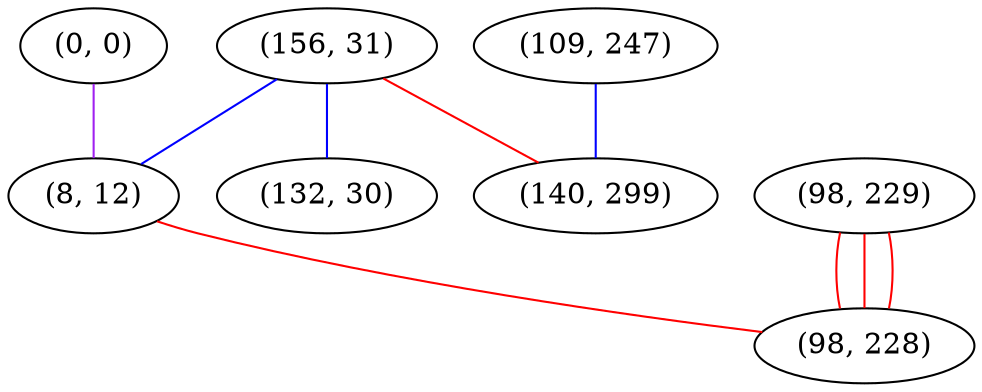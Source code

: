 graph "" {
"(156, 31)";
"(0, 0)";
"(8, 12)";
"(132, 30)";
"(109, 247)";
"(140, 299)";
"(98, 229)";
"(98, 228)";
"(156, 31)" -- "(132, 30)"  [color=blue, key=0, weight=3];
"(156, 31)" -- "(140, 299)"  [color=red, key=0, weight=1];
"(156, 31)" -- "(8, 12)"  [color=blue, key=0, weight=3];
"(0, 0)" -- "(8, 12)"  [color=purple, key=0, weight=4];
"(8, 12)" -- "(98, 228)"  [color=red, key=0, weight=1];
"(109, 247)" -- "(140, 299)"  [color=blue, key=0, weight=3];
"(98, 229)" -- "(98, 228)"  [color=red, key=0, weight=1];
"(98, 229)" -- "(98, 228)"  [color=red, key=1, weight=1];
"(98, 229)" -- "(98, 228)"  [color=red, key=2, weight=1];
}
